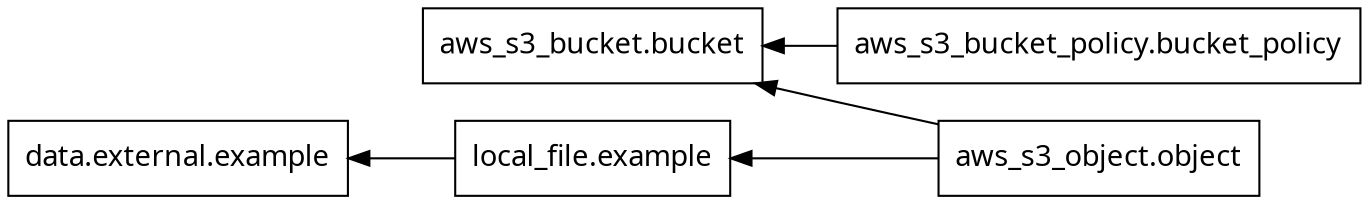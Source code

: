 digraph G {
  rankdir = "RL";
  node [shape = rect, fontname = "sans-serif"];
  "data.external.example" [label="data.external.example"];
  "aws_s3_bucket.bucket" [label="aws_s3_bucket.bucket"];
  "aws_s3_bucket_policy.bucket_policy" [label="aws_s3_bucket_policy.bucket_policy"];
  "aws_s3_object.object" [label="aws_s3_object.object"];
  "local_file.example" [label="local_file.example"];
  "aws_s3_bucket_policy.bucket_policy" -> "aws_s3_bucket.bucket";
  "aws_s3_object.object" -> "aws_s3_bucket.bucket";
  "aws_s3_object.object" -> "local_file.example";
  "local_file.example" -> "data.external.example";
}
